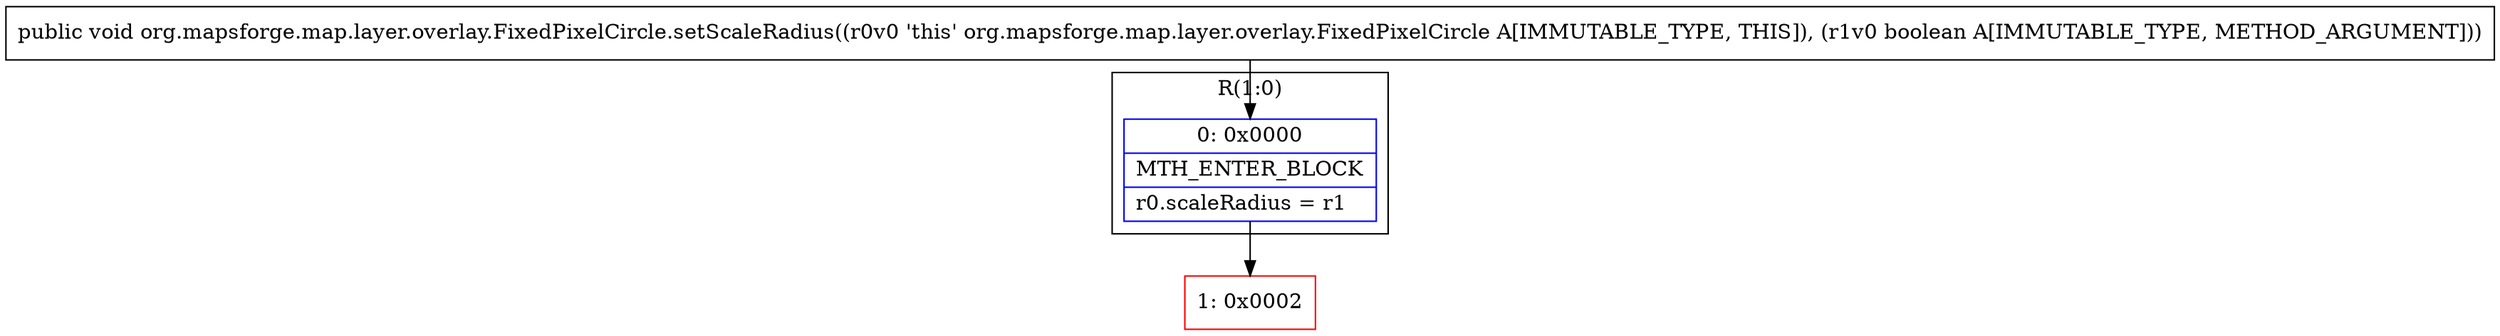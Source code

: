 digraph "CFG fororg.mapsforge.map.layer.overlay.FixedPixelCircle.setScaleRadius(Z)V" {
subgraph cluster_Region_1673514206 {
label = "R(1:0)";
node [shape=record,color=blue];
Node_0 [shape=record,label="{0\:\ 0x0000|MTH_ENTER_BLOCK\l|r0.scaleRadius = r1\l}"];
}
Node_1 [shape=record,color=red,label="{1\:\ 0x0002}"];
MethodNode[shape=record,label="{public void org.mapsforge.map.layer.overlay.FixedPixelCircle.setScaleRadius((r0v0 'this' org.mapsforge.map.layer.overlay.FixedPixelCircle A[IMMUTABLE_TYPE, THIS]), (r1v0 boolean A[IMMUTABLE_TYPE, METHOD_ARGUMENT])) }"];
MethodNode -> Node_0;
Node_0 -> Node_1;
}

